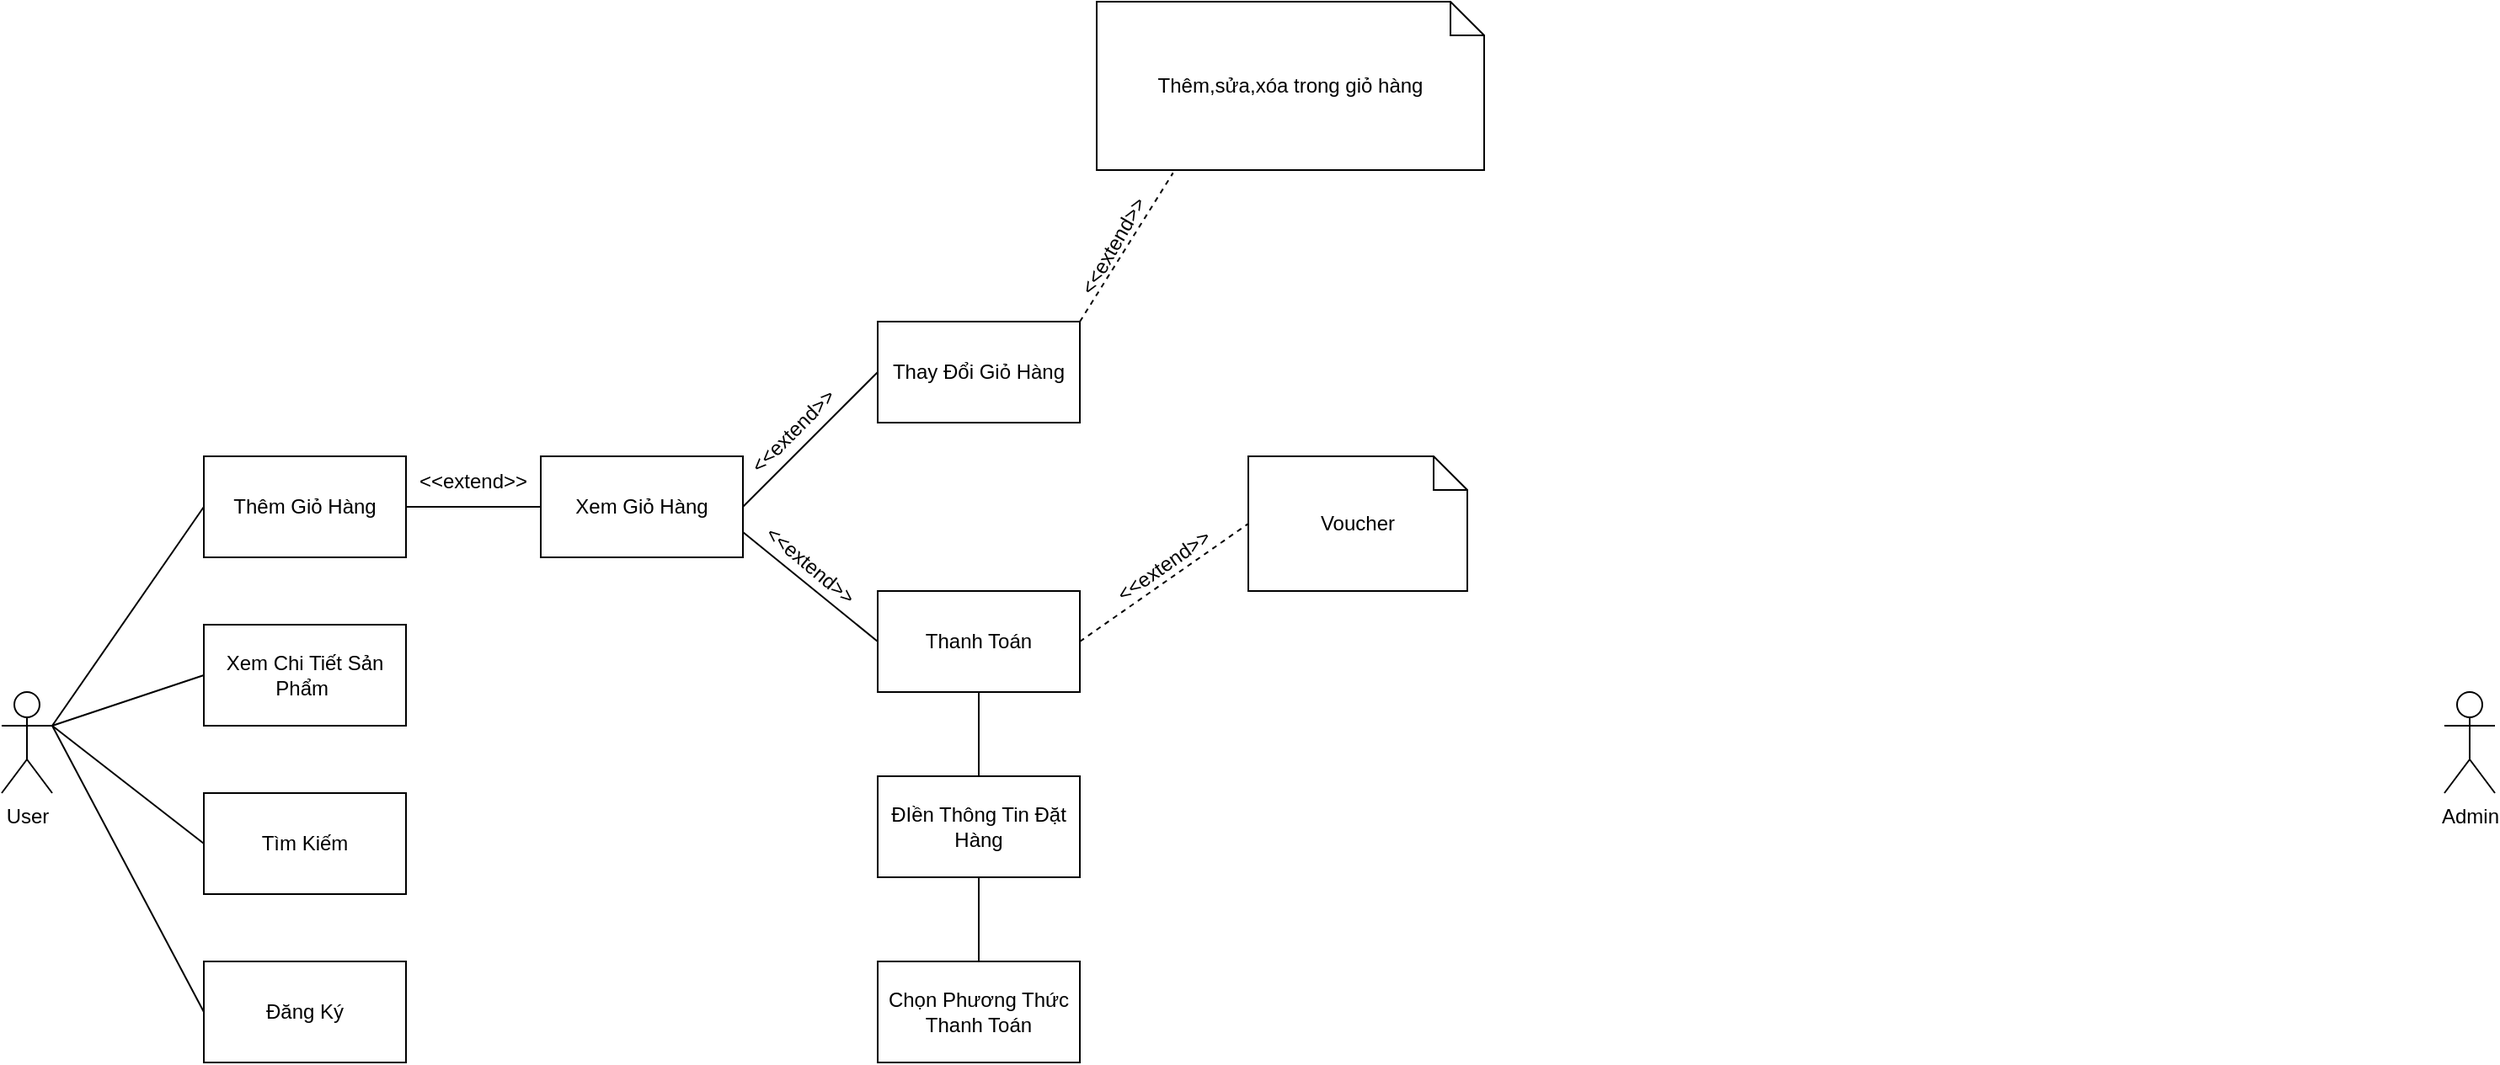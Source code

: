 <mxfile version="24.8.4">
  <diagram name="Page-1" id="x4a_CrOOiANk78A3KvGd">
    <mxGraphModel dx="1750" dy="870" grid="1" gridSize="10" guides="1" tooltips="1" connect="1" arrows="1" fold="1" page="1" pageScale="1" pageWidth="3300" pageHeight="4681" math="0" shadow="0">
      <root>
        <mxCell id="0" />
        <mxCell id="1" parent="0" />
        <mxCell id="Nud_BQLuELYe_r3ZkEnG-1" value="User" style="shape=umlActor;verticalLabelPosition=bottom;verticalAlign=top;html=1;outlineConnect=0;" parent="1" vertex="1">
          <mxGeometry x="480" y="460" width="30" height="60" as="geometry" />
        </mxCell>
        <mxCell id="Nud_BQLuELYe_r3ZkEnG-3" value="Admin" style="shape=umlActor;verticalLabelPosition=bottom;verticalAlign=top;html=1;outlineConnect=0;" parent="1" vertex="1">
          <mxGeometry x="1930" y="460" width="30" height="60" as="geometry" />
        </mxCell>
        <mxCell id="hHHpHos3qXQZ88BaUu0H-15" style="edgeStyle=orthogonalEdgeStyle;rounded=0;orthogonalLoop=1;jettySize=auto;html=1;exitX=1;exitY=0.5;exitDx=0;exitDy=0;entryX=0;entryY=0.5;entryDx=0;entryDy=0;endArrow=none;endFill=0;" edge="1" parent="1" source="hHHpHos3qXQZ88BaUu0H-1" target="hHHpHos3qXQZ88BaUu0H-7">
          <mxGeometry relative="1" as="geometry" />
        </mxCell>
        <mxCell id="hHHpHos3qXQZ88BaUu0H-1" value="Thêm Giỏ Hàng" style="rounded=0;whiteSpace=wrap;html=1;" vertex="1" parent="1">
          <mxGeometry x="600" y="320" width="120" height="60" as="geometry" />
        </mxCell>
        <mxCell id="hHHpHos3qXQZ88BaUu0H-2" value="Xem Chi Tiết Sản Phẩm&amp;nbsp;" style="rounded=0;whiteSpace=wrap;html=1;" vertex="1" parent="1">
          <mxGeometry x="600" y="420" width="120" height="60" as="geometry" />
        </mxCell>
        <mxCell id="hHHpHos3qXQZ88BaUu0H-3" value="Tìm Kiếm" style="rounded=0;whiteSpace=wrap;html=1;" vertex="1" parent="1">
          <mxGeometry x="600" y="520" width="120" height="60" as="geometry" />
        </mxCell>
        <mxCell id="hHHpHos3qXQZ88BaUu0H-4" value="Đăng Ký" style="rounded=0;whiteSpace=wrap;html=1;" vertex="1" parent="1">
          <mxGeometry x="600" y="620" width="120" height="60" as="geometry" />
        </mxCell>
        <mxCell id="hHHpHos3qXQZ88BaUu0H-17" style="rounded=0;orthogonalLoop=1;jettySize=auto;html=1;exitX=1;exitY=0.5;exitDx=0;exitDy=0;entryX=0;entryY=0.5;entryDx=0;entryDy=0;startArrow=none;startFill=0;endArrow=none;endFill=0;" edge="1" parent="1" source="hHHpHos3qXQZ88BaUu0H-7" target="hHHpHos3qXQZ88BaUu0H-8">
          <mxGeometry relative="1" as="geometry" />
        </mxCell>
        <mxCell id="hHHpHos3qXQZ88BaUu0H-23" style="rounded=0;orthogonalLoop=1;jettySize=auto;html=1;exitX=1;exitY=0.75;exitDx=0;exitDy=0;entryX=0;entryY=0.5;entryDx=0;entryDy=0;endArrow=none;endFill=0;" edge="1" parent="1" source="hHHpHos3qXQZ88BaUu0H-7" target="hHHpHos3qXQZ88BaUu0H-22">
          <mxGeometry relative="1" as="geometry" />
        </mxCell>
        <mxCell id="hHHpHos3qXQZ88BaUu0H-7" value="Xem Giỏ Hàng" style="rounded=0;whiteSpace=wrap;html=1;" vertex="1" parent="1">
          <mxGeometry x="800" y="320" width="120" height="60" as="geometry" />
        </mxCell>
        <mxCell id="hHHpHos3qXQZ88BaUu0H-8" value="Thay Đổi Giỏ Hàng" style="rounded=0;whiteSpace=wrap;html=1;" vertex="1" parent="1">
          <mxGeometry x="1000" y="240" width="120" height="60" as="geometry" />
        </mxCell>
        <mxCell id="hHHpHos3qXQZ88BaUu0H-11" value="" style="endArrow=none;html=1;rounded=0;entryX=0;entryY=0.5;entryDx=0;entryDy=0;" edge="1" parent="1" target="hHHpHos3qXQZ88BaUu0H-1">
          <mxGeometry width="50" height="50" relative="1" as="geometry">
            <mxPoint x="510" y="480" as="sourcePoint" />
            <mxPoint x="560" y="430" as="targetPoint" />
          </mxGeometry>
        </mxCell>
        <mxCell id="hHHpHos3qXQZ88BaUu0H-12" value="" style="endArrow=none;html=1;rounded=0;entryX=0;entryY=0.5;entryDx=0;entryDy=0;" edge="1" parent="1" target="hHHpHos3qXQZ88BaUu0H-2">
          <mxGeometry width="50" height="50" relative="1" as="geometry">
            <mxPoint x="510" y="480" as="sourcePoint" />
            <mxPoint x="610" y="360" as="targetPoint" />
          </mxGeometry>
        </mxCell>
        <mxCell id="hHHpHos3qXQZ88BaUu0H-13" value="" style="endArrow=none;html=1;rounded=0;entryX=0;entryY=0.5;entryDx=0;entryDy=0;" edge="1" parent="1" target="hHHpHos3qXQZ88BaUu0H-3">
          <mxGeometry width="50" height="50" relative="1" as="geometry">
            <mxPoint x="510" y="480" as="sourcePoint" />
            <mxPoint x="610" y="460" as="targetPoint" />
          </mxGeometry>
        </mxCell>
        <mxCell id="hHHpHos3qXQZ88BaUu0H-14" value="" style="endArrow=none;html=1;rounded=0;entryX=0;entryY=0.5;entryDx=0;entryDy=0;exitX=1;exitY=0.333;exitDx=0;exitDy=0;exitPerimeter=0;" edge="1" parent="1" source="Nud_BQLuELYe_r3ZkEnG-1" target="hHHpHos3qXQZ88BaUu0H-4">
          <mxGeometry width="50" height="50" relative="1" as="geometry">
            <mxPoint x="510" y="500" as="sourcePoint" />
            <mxPoint x="600" y="570" as="targetPoint" />
          </mxGeometry>
        </mxCell>
        <mxCell id="hHHpHos3qXQZ88BaUu0H-16" value="&amp;lt;&amp;lt;extend&amp;gt;&amp;gt;" style="text;html=1;align=center;verticalAlign=middle;whiteSpace=wrap;rounded=0;" vertex="1" parent="1">
          <mxGeometry x="730" y="320" width="60" height="30" as="geometry" />
        </mxCell>
        <mxCell id="hHHpHos3qXQZ88BaUu0H-18" value="&amp;lt;&amp;lt;extend&amp;gt;&amp;gt;" style="text;html=1;align=center;verticalAlign=middle;whiteSpace=wrap;rounded=0;rotation=-45;" vertex="1" parent="1">
          <mxGeometry x="920" y="290" width="60" height="30" as="geometry" />
        </mxCell>
        <mxCell id="hHHpHos3qXQZ88BaUu0H-19" value="Thêm,sửa,xóa trong giỏ hàng" style="shape=note;size=20;whiteSpace=wrap;html=1;" vertex="1" parent="1">
          <mxGeometry x="1130" y="50" width="230" height="100" as="geometry" />
        </mxCell>
        <mxCell id="hHHpHos3qXQZ88BaUu0H-20" style="rounded=0;orthogonalLoop=1;jettySize=auto;html=1;exitX=1;exitY=0;exitDx=0;exitDy=0;entryX=0.197;entryY=1.017;entryDx=0;entryDy=0;entryPerimeter=0;endArrow=none;endFill=0;dashed=1;" edge="1" parent="1" source="hHHpHos3qXQZ88BaUu0H-8" target="hHHpHos3qXQZ88BaUu0H-19">
          <mxGeometry relative="1" as="geometry" />
        </mxCell>
        <mxCell id="hHHpHos3qXQZ88BaUu0H-21" value="&amp;lt;&amp;lt;extend&amp;gt;&amp;gt;" style="text;html=1;align=center;verticalAlign=middle;whiteSpace=wrap;rounded=0;rotation=-60;" vertex="1" parent="1">
          <mxGeometry x="1110" y="180" width="60" height="30" as="geometry" />
        </mxCell>
        <mxCell id="hHHpHos3qXQZ88BaUu0H-30" style="edgeStyle=orthogonalEdgeStyle;rounded=0;orthogonalLoop=1;jettySize=auto;html=1;exitX=0.5;exitY=1;exitDx=0;exitDy=0;entryX=0.5;entryY=0;entryDx=0;entryDy=0;endArrow=none;endFill=0;" edge="1" parent="1" source="hHHpHos3qXQZ88BaUu0H-22" target="hHHpHos3qXQZ88BaUu0H-28">
          <mxGeometry relative="1" as="geometry" />
        </mxCell>
        <mxCell id="hHHpHos3qXQZ88BaUu0H-22" value="Thanh Toán" style="rounded=0;whiteSpace=wrap;html=1;" vertex="1" parent="1">
          <mxGeometry x="1000" y="400" width="120" height="60" as="geometry" />
        </mxCell>
        <mxCell id="hHHpHos3qXQZ88BaUu0H-24" value="&amp;lt;&amp;lt;extend&amp;gt;&amp;gt;" style="text;html=1;align=center;verticalAlign=middle;whiteSpace=wrap;rounded=0;rotation=40;" vertex="1" parent="1">
          <mxGeometry x="930" y="370" width="60" height="30" as="geometry" />
        </mxCell>
        <mxCell id="hHHpHos3qXQZ88BaUu0H-25" value="Voucher" style="shape=note;size=20;whiteSpace=wrap;html=1;" vertex="1" parent="1">
          <mxGeometry x="1220" y="320" width="130" height="80" as="geometry" />
        </mxCell>
        <mxCell id="hHHpHos3qXQZ88BaUu0H-26" style="rounded=0;orthogonalLoop=1;jettySize=auto;html=1;exitX=1;exitY=0.5;exitDx=0;exitDy=0;entryX=0;entryY=0.5;entryDx=0;entryDy=0;entryPerimeter=0;endArrow=none;endFill=0;dashed=1;" edge="1" parent="1" source="hHHpHos3qXQZ88BaUu0H-22" target="hHHpHos3qXQZ88BaUu0H-25">
          <mxGeometry relative="1" as="geometry" />
        </mxCell>
        <mxCell id="hHHpHos3qXQZ88BaUu0H-27" value="&amp;lt;&amp;lt;extend&amp;gt;&amp;gt;" style="text;html=1;align=center;verticalAlign=middle;whiteSpace=wrap;rounded=0;rotation=-35;" vertex="1" parent="1">
          <mxGeometry x="1140" y="370" width="60" height="30" as="geometry" />
        </mxCell>
        <mxCell id="hHHpHos3qXQZ88BaUu0H-31" style="edgeStyle=orthogonalEdgeStyle;rounded=0;orthogonalLoop=1;jettySize=auto;html=1;exitX=0.5;exitY=1;exitDx=0;exitDy=0;entryX=0.5;entryY=0;entryDx=0;entryDy=0;endArrow=none;endFill=0;" edge="1" parent="1" source="hHHpHos3qXQZ88BaUu0H-28" target="hHHpHos3qXQZ88BaUu0H-29">
          <mxGeometry relative="1" as="geometry" />
        </mxCell>
        <mxCell id="hHHpHos3qXQZ88BaUu0H-28" value="ĐIền Thông Tin Đặt Hàng" style="rounded=0;whiteSpace=wrap;html=1;" vertex="1" parent="1">
          <mxGeometry x="1000" y="510" width="120" height="60" as="geometry" />
        </mxCell>
        <mxCell id="hHHpHos3qXQZ88BaUu0H-29" value="Chọn Phương Thức Thanh Toán" style="rounded=0;whiteSpace=wrap;html=1;" vertex="1" parent="1">
          <mxGeometry x="1000" y="620" width="120" height="60" as="geometry" />
        </mxCell>
      </root>
    </mxGraphModel>
  </diagram>
</mxfile>
